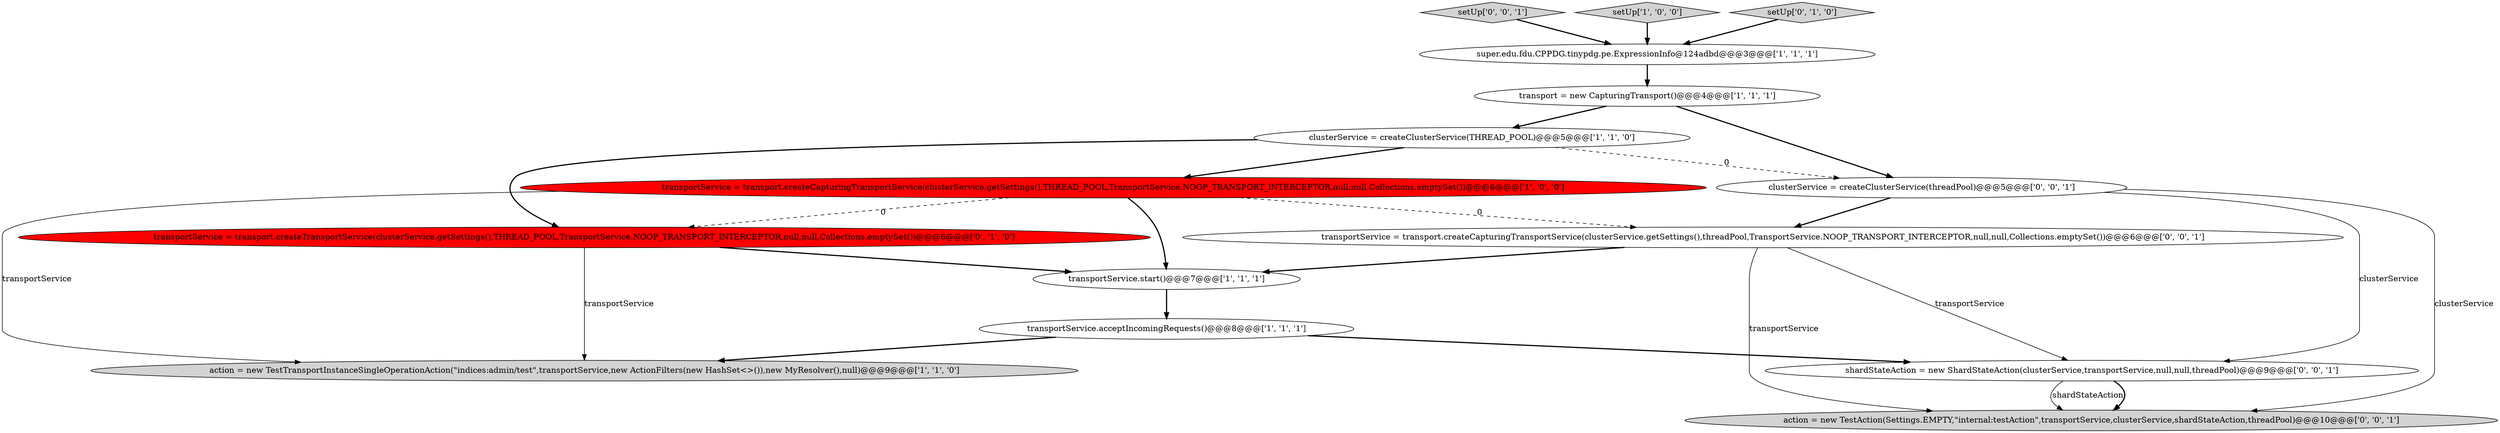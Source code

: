 digraph {
12 [style = filled, label = "setUp['0', '0', '1']", fillcolor = lightgray, shape = diamond image = "AAA0AAABBB3BBB"];
11 [style = filled, label = "shardStateAction = new ShardStateAction(clusterService,transportService,null,null,threadPool)@@@9@@@['0', '0', '1']", fillcolor = white, shape = ellipse image = "AAA0AAABBB3BBB"];
5 [style = filled, label = "setUp['1', '0', '0']", fillcolor = lightgray, shape = diamond image = "AAA0AAABBB1BBB"];
3 [style = filled, label = "transport = new CapturingTransport()@@@4@@@['1', '1', '1']", fillcolor = white, shape = ellipse image = "AAA0AAABBB1BBB"];
1 [style = filled, label = "transportService.acceptIncomingRequests()@@@8@@@['1', '1', '1']", fillcolor = white, shape = ellipse image = "AAA0AAABBB1BBB"];
13 [style = filled, label = "action = new TestAction(Settings.EMPTY,\"internal:testAction\",transportService,clusterService,shardStateAction,threadPool)@@@10@@@['0', '0', '1']", fillcolor = lightgray, shape = ellipse image = "AAA0AAABBB3BBB"];
14 [style = filled, label = "transportService = transport.createCapturingTransportService(clusterService.getSettings(),threadPool,TransportService.NOOP_TRANSPORT_INTERCEPTOR,null,null,Collections.emptySet())@@@6@@@['0', '0', '1']", fillcolor = white, shape = ellipse image = "AAA0AAABBB3BBB"];
10 [style = filled, label = "clusterService = createClusterService(threadPool)@@@5@@@['0', '0', '1']", fillcolor = white, shape = ellipse image = "AAA0AAABBB3BBB"];
4 [style = filled, label = "clusterService = createClusterService(THREAD_POOL)@@@5@@@['1', '1', '0']", fillcolor = white, shape = ellipse image = "AAA0AAABBB1BBB"];
8 [style = filled, label = "setUp['0', '1', '0']", fillcolor = lightgray, shape = diamond image = "AAA0AAABBB2BBB"];
2 [style = filled, label = "super.edu.fdu.CPPDG.tinypdg.pe.ExpressionInfo@124adbd@@@3@@@['1', '1', '1']", fillcolor = white, shape = ellipse image = "AAA0AAABBB1BBB"];
7 [style = filled, label = "transportService = transport.createCapturingTransportService(clusterService.getSettings(),THREAD_POOL,TransportService.NOOP_TRANSPORT_INTERCEPTOR,null,null,Collections.emptySet())@@@6@@@['1', '0', '0']", fillcolor = red, shape = ellipse image = "AAA1AAABBB1BBB"];
0 [style = filled, label = "action = new TestTransportInstanceSingleOperationAction(\"indices:admin/test\",transportService,new ActionFilters(new HashSet<>()),new MyResolver(),null)@@@9@@@['1', '1', '0']", fillcolor = lightgray, shape = ellipse image = "AAA0AAABBB1BBB"];
6 [style = filled, label = "transportService.start()@@@7@@@['1', '1', '1']", fillcolor = white, shape = ellipse image = "AAA0AAABBB1BBB"];
9 [style = filled, label = "transportService = transport.createTransportService(clusterService.getSettings(),THREAD_POOL,TransportService.NOOP_TRANSPORT_INTERCEPTOR,null,null,Collections.emptySet())@@@6@@@['0', '1', '0']", fillcolor = red, shape = ellipse image = "AAA1AAABBB2BBB"];
4->9 [style = bold, label=""];
14->11 [style = solid, label="transportService"];
10->14 [style = bold, label=""];
7->14 [style = dashed, label="0"];
2->3 [style = bold, label=""];
1->0 [style = bold, label=""];
3->4 [style = bold, label=""];
7->0 [style = solid, label="transportService"];
4->7 [style = bold, label=""];
9->6 [style = bold, label=""];
1->11 [style = bold, label=""];
6->1 [style = bold, label=""];
3->10 [style = bold, label=""];
5->2 [style = bold, label=""];
12->2 [style = bold, label=""];
11->13 [style = solid, label="shardStateAction"];
8->2 [style = bold, label=""];
9->0 [style = solid, label="transportService"];
7->9 [style = dashed, label="0"];
10->11 [style = solid, label="clusterService"];
11->13 [style = bold, label=""];
7->6 [style = bold, label=""];
14->13 [style = solid, label="transportService"];
4->10 [style = dashed, label="0"];
10->13 [style = solid, label="clusterService"];
14->6 [style = bold, label=""];
}
